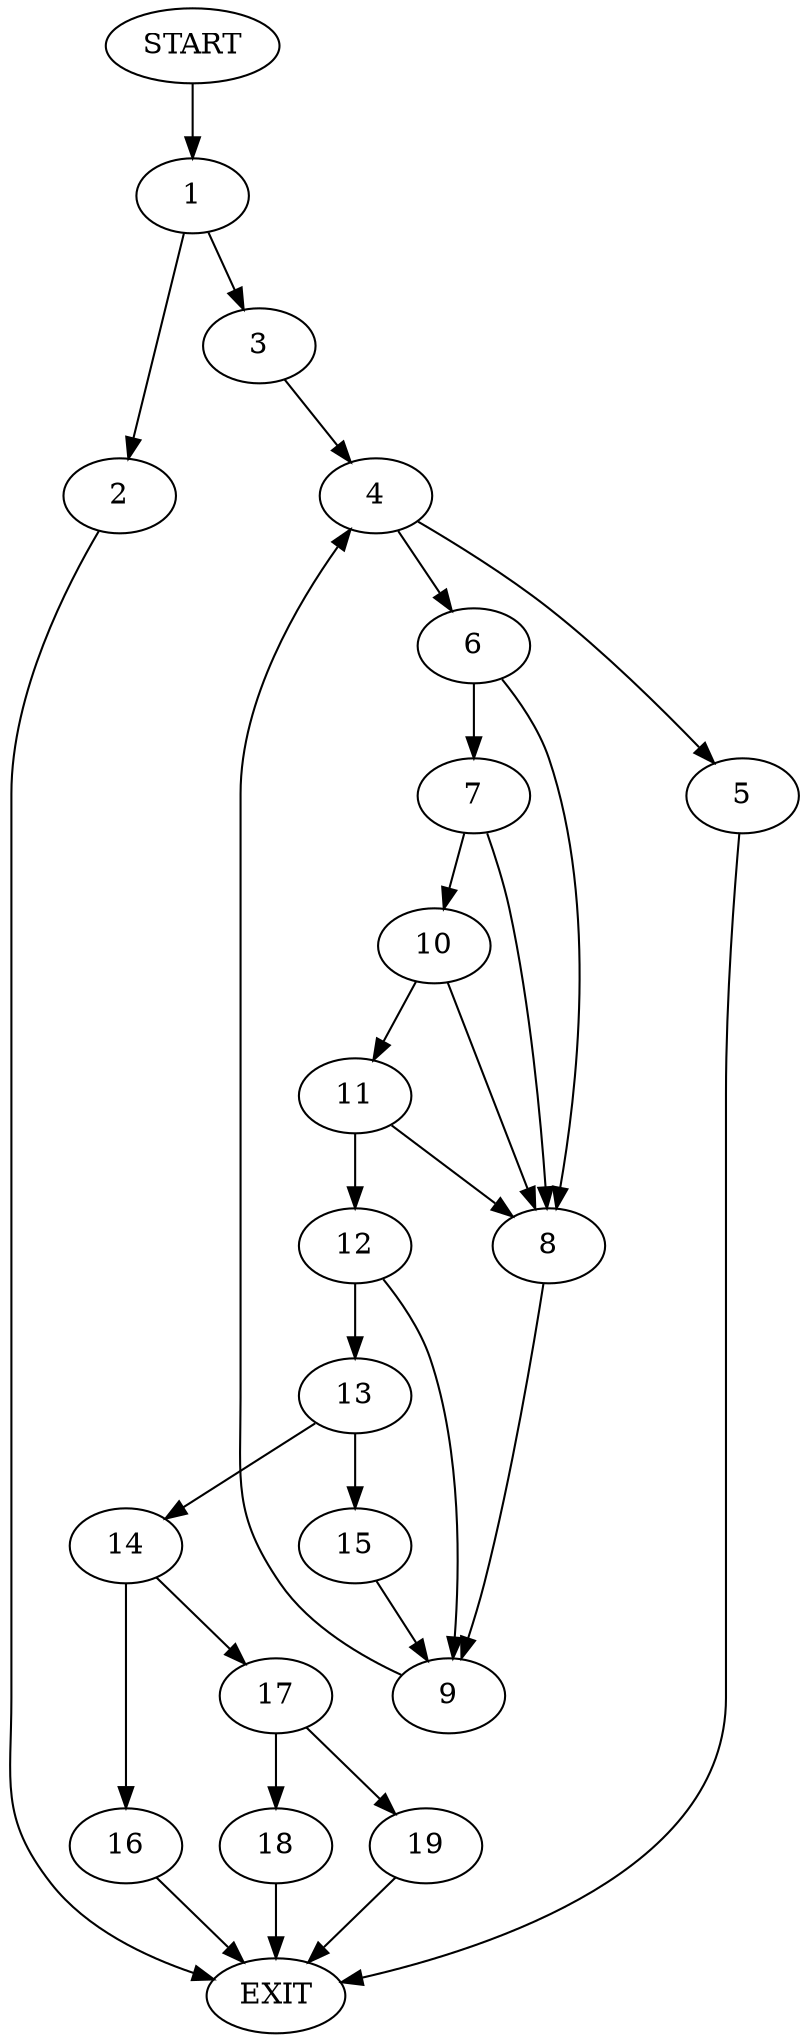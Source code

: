 digraph {
0 [label="START"]
20 [label="EXIT"]
0 -> 1
1 -> 2
1 -> 3
2 -> 20
3 -> 4
4 -> 5
4 -> 6
5 -> 20
6 -> 7
6 -> 8
8 -> 9
7 -> 10
7 -> 8
10 -> 11
10 -> 8
11 -> 12
11 -> 8
12 -> 13
12 -> 9
9 -> 4
13 -> 14
13 -> 15
14 -> 16
14 -> 17
15 -> 9
16 -> 20
17 -> 18
17 -> 19
19 -> 20
18 -> 20
}
